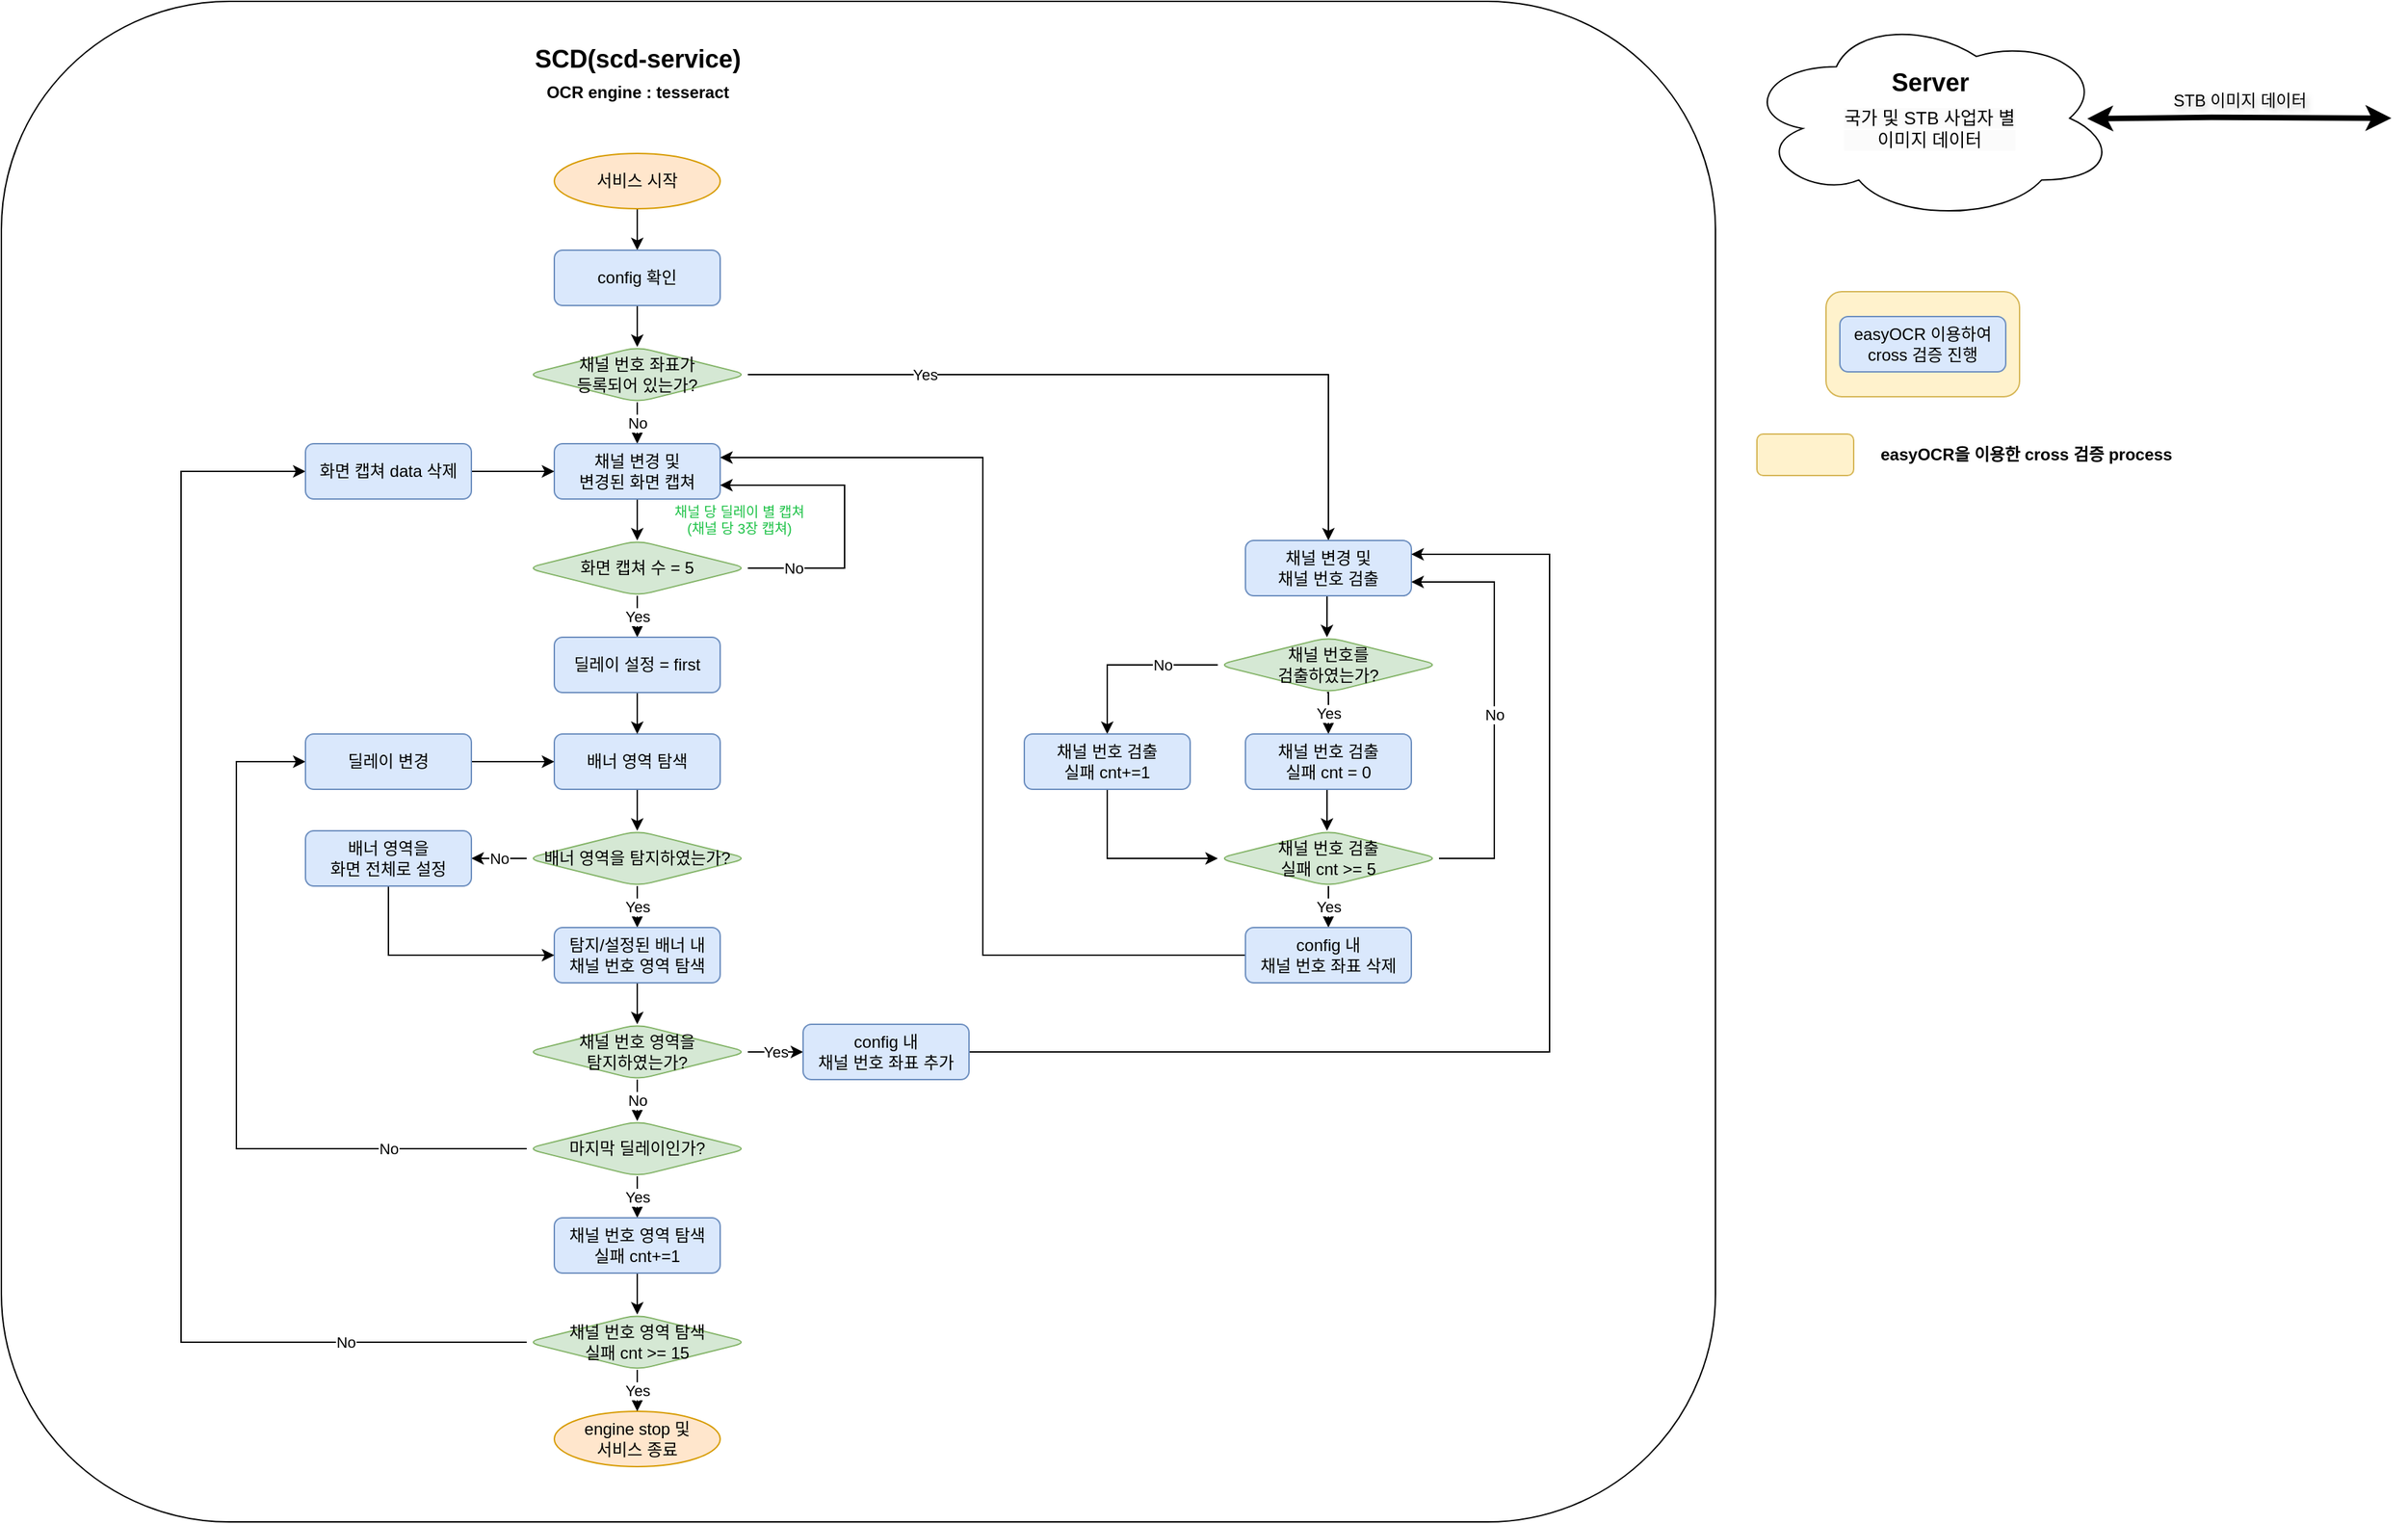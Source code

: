 <mxfile version="26.2.8">
  <diagram name="페이지-1" id="b8eCybg1pRbkd13Y90F7">
    <mxGraphModel dx="2933" dy="1365" grid="1" gridSize="10" guides="1" tooltips="1" connect="1" arrows="1" fold="1" page="1" pageScale="1" pageWidth="827" pageHeight="1169" math="0" shadow="0">
      <root>
        <mxCell id="0" />
        <mxCell id="1" parent="0" />
        <mxCell id="FyADekcgpO9czLupaLKr-18" value="&lt;font style=&quot;color: rgb(0, 0, 0);&quot;&gt;STB 이미지 데이터&lt;/font&gt;" style="text;html=1;align=center;verticalAlign=middle;resizable=0;points=[];autosize=1;strokeColor=none;fillColor=none;textShadow=1;fontColor=#3333FF;" parent="1" vertex="1">
          <mxGeometry x="2434" y="96.5" width="130" height="30" as="geometry" />
        </mxCell>
        <mxCell id="FyADekcgpO9czLupaLKr-41" value="" style="endArrow=classic;startArrow=classic;html=1;rounded=0;fontStyle=1;fontSize=15;strokeWidth=4;entryX=0;entryY=0.5;entryDx=0;entryDy=0;" parent="1" edge="1">
          <mxGeometry width="50" height="50" relative="1" as="geometry">
            <mxPoint x="2389" y="124.88" as="sourcePoint" />
            <mxPoint x="2609" y="124.5" as="targetPoint" />
            <Array as="points">
              <mxPoint x="2479" y="123.88" />
            </Array>
          </mxGeometry>
        </mxCell>
        <mxCell id="FyADekcgpO9czLupaLKr-42" value="" style="rounded=1;whiteSpace=wrap;html=1;fillColor=#fff2cc;strokeColor=#d6b656;" parent="1" vertex="1">
          <mxGeometry x="2200" y="250" width="140" height="76" as="geometry" />
        </mxCell>
        <mxCell id="FyADekcgpO9czLupaLKr-43" value="&lt;br&gt;&lt;font style=&quot;forced-color-adjust: none; color: rgb(0, 0, 0); font-family: Helvetica; font-size: 13px; font-style: normal; font-variant-ligatures: normal; font-variant-caps: normal; letter-spacing: normal; orphans: 2; text-indent: 0px; text-transform: none; widows: 2; word-spacing: 0px; -webkit-text-stroke-width: 0px; white-space: normal; background-color: rgb(251, 251, 251); text-decoration-thickness: initial; text-decoration-style: initial; text-decoration-color: initial;&quot;&gt;국가 및 STB 사업자 별&lt;/font&gt;&lt;div style=&quot;forced-color-adjust: none; color: rgb(0, 0, 0); font-family: Helvetica; font-size: 13px; font-style: normal; font-variant-ligatures: normal; font-variant-caps: normal; letter-spacing: normal; orphans: 2; text-indent: 0px; text-transform: none; widows: 2; word-spacing: 0px; -webkit-text-stroke-width: 0px; white-space: normal; background-color: rgb(251, 251, 251); text-decoration-thickness: initial; text-decoration-style: initial; text-decoration-color: initial;&quot;&gt;&lt;font style=&quot;forced-color-adjust: none;&quot;&gt;이미지 데이터&lt;/font&gt;&lt;/div&gt;" style="ellipse;shape=cloud;whiteSpace=wrap;html=1;fontStyle=0;align=center;labelPosition=center;verticalLabelPosition=middle;verticalAlign=middle;" parent="1" vertex="1">
          <mxGeometry x="2140" y="50" width="270" height="149" as="geometry" />
        </mxCell>
        <mxCell id="FyADekcgpO9czLupaLKr-44" value="Server" style="text;html=1;align=center;verticalAlign=middle;resizable=0;points=[];autosize=1;strokeColor=none;fillColor=none;fontSize=18;fontStyle=1" parent="1" vertex="1">
          <mxGeometry x="2235" y="79" width="80" height="40" as="geometry" />
        </mxCell>
        <mxCell id="FyADekcgpO9czLupaLKr-47" value="easyOCR 이용하여 cross 검증 진행" style="rounded=1;whiteSpace=wrap;html=1;fontSize=12;glass=0;strokeWidth=1;shadow=0;fillColor=#dae8fc;strokeColor=#6c8ebf;" parent="1" vertex="1">
          <mxGeometry x="2210" y="268" width="120" height="40" as="geometry" />
        </mxCell>
        <mxCell id="FyADekcgpO9czLupaLKr-50" value="&lt;span style=&quot;font-weight: 700; text-wrap-mode: nowrap;&quot;&gt;&lt;font&gt;easyOCR을 이용한 cross 검증 process&lt;/font&gt;&lt;/span&gt;" style="text;html=1;align=center;verticalAlign=middle;whiteSpace=wrap;rounded=0;" parent="1" vertex="1">
          <mxGeometry x="2215" y="353" width="260" height="30" as="geometry" />
        </mxCell>
        <mxCell id="FyADekcgpO9czLupaLKr-51" value="" style="rounded=1;whiteSpace=wrap;html=1;fillColor=#fff2cc;strokeColor=#d6b656;" parent="1" vertex="1">
          <mxGeometry x="2150" y="353" width="70" height="30" as="geometry" />
        </mxCell>
        <mxCell id="jq5Cw4l_4Pwur3XnHgnu-114" value="" style="rounded=1;whiteSpace=wrap;html=1;" vertex="1" parent="1">
          <mxGeometry x="880" y="40" width="1240" height="1100" as="geometry" />
        </mxCell>
        <mxCell id="jq5Cw4l_4Pwur3XnHgnu-115" style="edgeStyle=orthogonalEdgeStyle;rounded=0;orthogonalLoop=1;jettySize=auto;html=1;exitX=0.5;exitY=1;exitDx=0;exitDy=0;entryX=0.5;entryY=0;entryDx=0;entryDy=0;" edge="1" parent="1" source="jq5Cw4l_4Pwur3XnHgnu-116" target="jq5Cw4l_4Pwur3XnHgnu-118">
          <mxGeometry relative="1" as="geometry" />
        </mxCell>
        <mxCell id="jq5Cw4l_4Pwur3XnHgnu-116" value="서비스 시작" style="ellipse;whiteSpace=wrap;html=1;fillColor=#ffe6cc;strokeColor=#d79b00;" vertex="1" parent="1">
          <mxGeometry x="1280" y="150" width="120" height="40" as="geometry" />
        </mxCell>
        <mxCell id="jq5Cw4l_4Pwur3XnHgnu-117" style="edgeStyle=orthogonalEdgeStyle;rounded=0;orthogonalLoop=1;jettySize=auto;html=1;exitX=0.5;exitY=1;exitDx=0;exitDy=0;entryX=0.5;entryY=0;entryDx=0;entryDy=0;" edge="1" parent="1" source="jq5Cw4l_4Pwur3XnHgnu-118" target="jq5Cw4l_4Pwur3XnHgnu-121">
          <mxGeometry relative="1" as="geometry" />
        </mxCell>
        <mxCell id="jq5Cw4l_4Pwur3XnHgnu-118" value="config 확인" style="rounded=1;whiteSpace=wrap;html=1;fontSize=12;glass=0;strokeWidth=1;shadow=0;fillColor=#dae8fc;strokeColor=#6c8ebf;" vertex="1" parent="1">
          <mxGeometry x="1280" y="220" width="120" height="40" as="geometry" />
        </mxCell>
        <mxCell id="jq5Cw4l_4Pwur3XnHgnu-119" value="No" style="edgeStyle=orthogonalEdgeStyle;rounded=0;orthogonalLoop=1;jettySize=auto;html=1;exitX=0.5;exitY=1;exitDx=0;exitDy=0;entryX=0.5;entryY=0;entryDx=0;entryDy=0;" edge="1" parent="1" source="jq5Cw4l_4Pwur3XnHgnu-121" target="jq5Cw4l_4Pwur3XnHgnu-123">
          <mxGeometry relative="1" as="geometry" />
        </mxCell>
        <mxCell id="jq5Cw4l_4Pwur3XnHgnu-191" value="Yes" style="edgeStyle=orthogonalEdgeStyle;rounded=0;orthogonalLoop=1;jettySize=auto;html=1;exitX=1;exitY=0.5;exitDx=0;exitDy=0;" edge="1" parent="1" source="jq5Cw4l_4Pwur3XnHgnu-121" target="jq5Cw4l_4Pwur3XnHgnu-159">
          <mxGeometry x="-0.528" relative="1" as="geometry">
            <mxPoint as="offset" />
          </mxGeometry>
        </mxCell>
        <mxCell id="jq5Cw4l_4Pwur3XnHgnu-121" value="채널 번호 좌표가&lt;div&gt;등록되어 있는가?&lt;/div&gt;" style="rhombus;whiteSpace=wrap;html=1;rounded=1;fillColor=#d5e8d4;strokeColor=#82b366;" vertex="1" parent="1">
          <mxGeometry x="1260" y="290" width="160" height="40" as="geometry" />
        </mxCell>
        <mxCell id="jq5Cw4l_4Pwur3XnHgnu-122" style="edgeStyle=orthogonalEdgeStyle;rounded=0;orthogonalLoop=1;jettySize=auto;html=1;exitX=0.5;exitY=1;exitDx=0;exitDy=0;entryX=0.5;entryY=0;entryDx=0;entryDy=0;" edge="1" parent="1" source="jq5Cw4l_4Pwur3XnHgnu-123" target="jq5Cw4l_4Pwur3XnHgnu-129">
          <mxGeometry relative="1" as="geometry" />
        </mxCell>
        <mxCell id="jq5Cw4l_4Pwur3XnHgnu-123" value="채널 변경 및&lt;div&gt;변경된 화면 캡쳐&lt;/div&gt;" style="rounded=1;whiteSpace=wrap;html=1;fontSize=12;glass=0;strokeWidth=1;shadow=0;fillColor=#dae8fc;strokeColor=#6c8ebf;" vertex="1" parent="1">
          <mxGeometry x="1280" y="360" width="120" height="40" as="geometry" />
        </mxCell>
        <mxCell id="jq5Cw4l_4Pwur3XnHgnu-124" style="edgeStyle=orthogonalEdgeStyle;rounded=0;orthogonalLoop=1;jettySize=auto;html=1;exitX=0.5;exitY=1;exitDx=0;exitDy=0;entryX=0.5;entryY=0;entryDx=0;entryDy=0;" edge="1" parent="1" source="jq5Cw4l_4Pwur3XnHgnu-125" target="jq5Cw4l_4Pwur3XnHgnu-132">
          <mxGeometry relative="1" as="geometry" />
        </mxCell>
        <mxCell id="jq5Cw4l_4Pwur3XnHgnu-125" value="&lt;span style=&quot;background-color: transparent; color: light-dark(rgb(0, 0, 0), rgb(255, 255, 255));&quot;&gt;배너 영역 탐색&lt;/span&gt;" style="rounded=1;whiteSpace=wrap;html=1;fontSize=12;glass=0;strokeWidth=1;shadow=0;fillColor=#dae8fc;strokeColor=#6c8ebf;" vertex="1" parent="1">
          <mxGeometry x="1280" y="570" width="120" height="40" as="geometry" />
        </mxCell>
        <mxCell id="jq5Cw4l_4Pwur3XnHgnu-126" value="SCD(scd-service)&lt;br&gt;&lt;div&gt;&lt;div&gt;&lt;font style=&quot;font-size: 12px;&quot;&gt;OCR engine : tesseract&lt;/font&gt;&lt;/div&gt;&lt;/div&gt;" style="text;html=1;align=center;verticalAlign=middle;resizable=0;points=[];autosize=1;strokeColor=none;fillColor=none;fontSize=18;fontStyle=1" vertex="1" parent="1">
          <mxGeometry x="1260" y="63" width="160" height="60" as="geometry" />
        </mxCell>
        <mxCell id="jq5Cw4l_4Pwur3XnHgnu-128" value="Yes" style="edgeStyle=orthogonalEdgeStyle;rounded=0;orthogonalLoop=1;jettySize=auto;html=1;exitX=0.5;exitY=1;exitDx=0;exitDy=0;" edge="1" parent="1" source="jq5Cw4l_4Pwur3XnHgnu-129" target="jq5Cw4l_4Pwur3XnHgnu-144">
          <mxGeometry relative="1" as="geometry" />
        </mxCell>
        <mxCell id="jq5Cw4l_4Pwur3XnHgnu-196" value="No" style="edgeStyle=orthogonalEdgeStyle;rounded=0;orthogonalLoop=1;jettySize=auto;html=1;exitX=1;exitY=0.5;exitDx=0;exitDy=0;entryX=1;entryY=0.75;entryDx=0;entryDy=0;" edge="1" parent="1" source="jq5Cw4l_4Pwur3XnHgnu-129" target="jq5Cw4l_4Pwur3XnHgnu-123">
          <mxGeometry x="-0.7" relative="1" as="geometry">
            <Array as="points">
              <mxPoint x="1490" y="450" />
              <mxPoint x="1490" y="390" />
            </Array>
            <mxPoint as="offset" />
          </mxGeometry>
        </mxCell>
        <mxCell id="jq5Cw4l_4Pwur3XnHgnu-129" value="&lt;div&gt;&lt;span style=&quot;background-color: transparent; color: light-dark(rgb(0, 0, 0), rgb(255, 255, 255));&quot;&gt;화면 캡쳐 수 = 5&lt;/span&gt;&lt;/div&gt;" style="rhombus;whiteSpace=wrap;html=1;rounded=1;fillColor=#d5e8d4;strokeColor=#82b366;" vertex="1" parent="1">
          <mxGeometry x="1260" y="430" width="160" height="40" as="geometry" />
        </mxCell>
        <mxCell id="jq5Cw4l_4Pwur3XnHgnu-130" value="Yes" style="edgeStyle=orthogonalEdgeStyle;rounded=0;orthogonalLoop=1;jettySize=auto;html=1;exitX=0.5;exitY=1;exitDx=0;exitDy=0;" edge="1" parent="1" source="jq5Cw4l_4Pwur3XnHgnu-132" target="jq5Cw4l_4Pwur3XnHgnu-134">
          <mxGeometry relative="1" as="geometry" />
        </mxCell>
        <mxCell id="jq5Cw4l_4Pwur3XnHgnu-173" value="No" style="edgeStyle=orthogonalEdgeStyle;rounded=0;orthogonalLoop=1;jettySize=auto;html=1;exitX=0;exitY=0.5;exitDx=0;exitDy=0;" edge="1" parent="1" source="jq5Cw4l_4Pwur3XnHgnu-132" target="jq5Cw4l_4Pwur3XnHgnu-171">
          <mxGeometry relative="1" as="geometry" />
        </mxCell>
        <mxCell id="jq5Cw4l_4Pwur3XnHgnu-132" value="배너 영역을 탐지하였는가?" style="rhombus;whiteSpace=wrap;html=1;rounded=1;fillColor=#d5e8d4;strokeColor=#82b366;" vertex="1" parent="1">
          <mxGeometry x="1260" y="640" width="160" height="40" as="geometry" />
        </mxCell>
        <mxCell id="jq5Cw4l_4Pwur3XnHgnu-133" style="edgeStyle=orthogonalEdgeStyle;rounded=0;orthogonalLoop=1;jettySize=auto;html=1;exitX=0.5;exitY=1;exitDx=0;exitDy=0;entryX=0.5;entryY=0;entryDx=0;entryDy=0;" edge="1" parent="1" source="jq5Cw4l_4Pwur3XnHgnu-134" target="jq5Cw4l_4Pwur3XnHgnu-139">
          <mxGeometry relative="1" as="geometry" />
        </mxCell>
        <mxCell id="jq5Cw4l_4Pwur3XnHgnu-134" value="탐지/설정된 배너 내&lt;div&gt;채널 번호 영역 탐색&lt;/div&gt;" style="rounded=1;whiteSpace=wrap;html=1;fontSize=12;glass=0;strokeWidth=1;shadow=0;fillColor=#dae8fc;strokeColor=#6c8ebf;" vertex="1" parent="1">
          <mxGeometry x="1280" y="710" width="120" height="40" as="geometry" />
        </mxCell>
        <mxCell id="jq5Cw4l_4Pwur3XnHgnu-137" value="No" style="edgeStyle=orthogonalEdgeStyle;rounded=0;orthogonalLoop=1;jettySize=auto;html=1;exitX=0.5;exitY=1;exitDx=0;exitDy=0;entryX=0.5;entryY=0;entryDx=0;entryDy=0;" edge="1" parent="1" source="jq5Cw4l_4Pwur3XnHgnu-139" target="jq5Cw4l_4Pwur3XnHgnu-150">
          <mxGeometry relative="1" as="geometry" />
        </mxCell>
        <mxCell id="jq5Cw4l_4Pwur3XnHgnu-182" value="Yes" style="edgeStyle=orthogonalEdgeStyle;rounded=0;orthogonalLoop=1;jettySize=auto;html=1;exitX=1;exitY=0.5;exitDx=0;exitDy=0;" edge="1" parent="1" source="jq5Cw4l_4Pwur3XnHgnu-139" target="jq5Cw4l_4Pwur3XnHgnu-181">
          <mxGeometry relative="1" as="geometry" />
        </mxCell>
        <mxCell id="jq5Cw4l_4Pwur3XnHgnu-139" value="채널 번호 영역을&lt;div&gt;탐지하였는가?&lt;/div&gt;" style="rhombus;whiteSpace=wrap;html=1;rounded=1;fillColor=#d5e8d4;strokeColor=#82b366;" vertex="1" parent="1">
          <mxGeometry x="1260" y="780" width="160" height="40" as="geometry" />
        </mxCell>
        <mxCell id="jq5Cw4l_4Pwur3XnHgnu-142" value="&lt;span style=&quot;text-wrap-mode: nowrap;&quot;&gt;&lt;span&gt;채널 당 딜레이 별 캡쳐&lt;/span&gt;&lt;/span&gt;&lt;div&gt;&lt;span style=&quot;text-wrap-mode: nowrap;&quot;&gt;&lt;span&gt;(채널 당 3장 캡쳐)&lt;/span&gt;&lt;/span&gt;&lt;/div&gt;" style="text;html=1;align=center;verticalAlign=middle;whiteSpace=wrap;rounded=0;fontStyle=0;fontSize=10;fontColor=light-dark(#1ac144, #ededed);" vertex="1" parent="1">
          <mxGeometry x="1349" y="400" width="130" height="30" as="geometry" />
        </mxCell>
        <mxCell id="jq5Cw4l_4Pwur3XnHgnu-143" style="edgeStyle=orthogonalEdgeStyle;rounded=0;orthogonalLoop=1;jettySize=auto;html=1;exitX=0.5;exitY=1;exitDx=0;exitDy=0;entryX=0.5;entryY=0;entryDx=0;entryDy=0;" edge="1" parent="1" source="jq5Cw4l_4Pwur3XnHgnu-144" target="jq5Cw4l_4Pwur3XnHgnu-125">
          <mxGeometry relative="1" as="geometry" />
        </mxCell>
        <mxCell id="jq5Cw4l_4Pwur3XnHgnu-144" value="딜레이 설정 = first" style="rounded=1;whiteSpace=wrap;html=1;fontSize=12;glass=0;strokeWidth=1;shadow=0;fillColor=#dae8fc;strokeColor=#6c8ebf;" vertex="1" parent="1">
          <mxGeometry x="1280" y="500" width="120" height="40" as="geometry" />
        </mxCell>
        <mxCell id="jq5Cw4l_4Pwur3XnHgnu-147" value="engine stop 및&lt;div&gt;서비스 종료&lt;/div&gt;" style="ellipse;whiteSpace=wrap;html=1;fillColor=#ffe6cc;strokeColor=#d79b00;" vertex="1" parent="1">
          <mxGeometry x="1280" y="1060" width="120" height="40" as="geometry" />
        </mxCell>
        <mxCell id="jq5Cw4l_4Pwur3XnHgnu-149" value="Yes" style="edgeStyle=orthogonalEdgeStyle;rounded=0;orthogonalLoop=1;jettySize=auto;html=1;exitX=0.5;exitY=1;exitDx=0;exitDy=0;entryX=0.5;entryY=0;entryDx=0;entryDy=0;" edge="1" parent="1" source="jq5Cw4l_4Pwur3XnHgnu-150" target="jq5Cw4l_4Pwur3XnHgnu-152">
          <mxGeometry relative="1" as="geometry" />
        </mxCell>
        <mxCell id="jq5Cw4l_4Pwur3XnHgnu-175" value="No" style="edgeStyle=orthogonalEdgeStyle;rounded=0;orthogonalLoop=1;jettySize=auto;html=1;exitX=0;exitY=0.5;exitDx=0;exitDy=0;entryX=0;entryY=0.5;entryDx=0;entryDy=0;" edge="1" parent="1" source="jq5Cw4l_4Pwur3XnHgnu-150" target="jq5Cw4l_4Pwur3XnHgnu-172">
          <mxGeometry x="-0.625" relative="1" as="geometry">
            <Array as="points">
              <mxPoint x="1050" y="870" />
              <mxPoint x="1050" y="590" />
            </Array>
            <mxPoint x="1" as="offset" />
          </mxGeometry>
        </mxCell>
        <mxCell id="jq5Cw4l_4Pwur3XnHgnu-150" value="마지막 딜레이인가?" style="rhombus;whiteSpace=wrap;html=1;rounded=1;fillColor=#d5e8d4;strokeColor=#82b366;" vertex="1" parent="1">
          <mxGeometry x="1260" y="850" width="160" height="40" as="geometry" />
        </mxCell>
        <mxCell id="jq5Cw4l_4Pwur3XnHgnu-151" style="edgeStyle=orthogonalEdgeStyle;rounded=0;orthogonalLoop=1;jettySize=auto;html=1;exitX=0.5;exitY=1;exitDx=0;exitDy=0;entryX=0.5;entryY=0;entryDx=0;entryDy=0;" edge="1" parent="1" source="jq5Cw4l_4Pwur3XnHgnu-152" target="jq5Cw4l_4Pwur3XnHgnu-155">
          <mxGeometry relative="1" as="geometry" />
        </mxCell>
        <mxCell id="jq5Cw4l_4Pwur3XnHgnu-152" value="채널 번호 영역 탐색&lt;div&gt;실패 cnt+=1&lt;/div&gt;" style="rounded=1;whiteSpace=wrap;html=1;fontSize=12;glass=0;strokeWidth=1;shadow=0;fillColor=#dae8fc;strokeColor=#6c8ebf;" vertex="1" parent="1">
          <mxGeometry x="1280" y="920" width="120" height="40" as="geometry" />
        </mxCell>
        <mxCell id="jq5Cw4l_4Pwur3XnHgnu-153" value="Yes" style="edgeStyle=orthogonalEdgeStyle;rounded=0;orthogonalLoop=1;jettySize=auto;html=1;exitX=0.5;exitY=1;exitDx=0;exitDy=0;" edge="1" parent="1" source="jq5Cw4l_4Pwur3XnHgnu-155" target="jq5Cw4l_4Pwur3XnHgnu-147">
          <mxGeometry relative="1" as="geometry" />
        </mxCell>
        <mxCell id="jq5Cw4l_4Pwur3XnHgnu-178" value="No" style="edgeStyle=orthogonalEdgeStyle;rounded=0;orthogonalLoop=1;jettySize=auto;html=1;exitX=0;exitY=0.5;exitDx=0;exitDy=0;entryX=0;entryY=0.5;entryDx=0;entryDy=0;" edge="1" parent="1" source="jq5Cw4l_4Pwur3XnHgnu-155" target="jq5Cw4l_4Pwur3XnHgnu-177">
          <mxGeometry x="-0.732" relative="1" as="geometry">
            <Array as="points">
              <mxPoint x="1010" y="1010" />
              <mxPoint x="1010" y="380" />
            </Array>
            <mxPoint x="-1" as="offset" />
          </mxGeometry>
        </mxCell>
        <mxCell id="jq5Cw4l_4Pwur3XnHgnu-155" value="&lt;div&gt;채널 번호 영역 탐색&lt;/div&gt;&lt;div&gt;&lt;span style=&quot;background-color: transparent; color: light-dark(rgb(0, 0, 0), rgb(255, 255, 255));&quot;&gt;실패 cnt &amp;gt;= 15&lt;/span&gt;&lt;/div&gt;" style="rhombus;whiteSpace=wrap;html=1;rounded=1;fillColor=#d5e8d4;strokeColor=#82b366;" vertex="1" parent="1">
          <mxGeometry x="1260" y="990" width="160" height="40" as="geometry" />
        </mxCell>
        <mxCell id="jq5Cw4l_4Pwur3XnHgnu-158" style="edgeStyle=orthogonalEdgeStyle;rounded=0;orthogonalLoop=1;jettySize=auto;html=1;exitX=0.5;exitY=1;exitDx=0;exitDy=0;" edge="1" parent="1" source="jq5Cw4l_4Pwur3XnHgnu-159">
          <mxGeometry relative="1" as="geometry">
            <mxPoint x="1838.97" y="500.008" as="targetPoint" />
          </mxGeometry>
        </mxCell>
        <mxCell id="jq5Cw4l_4Pwur3XnHgnu-159" value="채널 변경 및&lt;div&gt;채널 번호 검출&lt;/div&gt;" style="rounded=1;whiteSpace=wrap;html=1;fontSize=12;glass=0;strokeWidth=1;shadow=0;fillColor=#dae8fc;strokeColor=#6c8ebf;" vertex="1" parent="1">
          <mxGeometry x="1780" y="430" width="120" height="40" as="geometry" />
        </mxCell>
        <mxCell id="jq5Cw4l_4Pwur3XnHgnu-160" value="Yes" style="edgeStyle=orthogonalEdgeStyle;rounded=0;orthogonalLoop=1;jettySize=auto;html=1;exitX=0.5;exitY=1;exitDx=0;exitDy=0;entryX=0.5;entryY=0;entryDx=0;entryDy=0;" edge="1" parent="1" target="jq5Cw4l_4Pwur3XnHgnu-164">
          <mxGeometry relative="1" as="geometry">
            <mxPoint x="1839.0" y="540" as="sourcePoint" />
          </mxGeometry>
        </mxCell>
        <mxCell id="jq5Cw4l_4Pwur3XnHgnu-188" value="No" style="edgeStyle=orthogonalEdgeStyle;rounded=0;orthogonalLoop=1;jettySize=auto;html=1;exitX=0;exitY=0.5;exitDx=0;exitDy=0;" edge="1" parent="1" source="jq5Cw4l_4Pwur3XnHgnu-162" target="jq5Cw4l_4Pwur3XnHgnu-187">
          <mxGeometry x="-0.385" relative="1" as="geometry">
            <mxPoint as="offset" />
          </mxGeometry>
        </mxCell>
        <mxCell id="jq5Cw4l_4Pwur3XnHgnu-162" value="채널 번호를&lt;div&gt;검출하였는가?&lt;/div&gt;" style="rhombus;whiteSpace=wrap;html=1;rounded=1;fillColor=#d5e8d4;strokeColor=#82b366;" vertex="1" parent="1">
          <mxGeometry x="1760" y="500" width="160" height="40" as="geometry" />
        </mxCell>
        <mxCell id="jq5Cw4l_4Pwur3XnHgnu-163" style="edgeStyle=orthogonalEdgeStyle;rounded=0;orthogonalLoop=1;jettySize=auto;html=1;exitX=0.5;exitY=1;exitDx=0;exitDy=0;entryX=0.5;entryY=0;entryDx=0;entryDy=0;" edge="1" parent="1" source="jq5Cw4l_4Pwur3XnHgnu-164">
          <mxGeometry relative="1" as="geometry">
            <mxPoint x="1839.0" y="640" as="targetPoint" />
          </mxGeometry>
        </mxCell>
        <mxCell id="jq5Cw4l_4Pwur3XnHgnu-164" value="채널 번호 검출&lt;div&gt;실패 cnt = 0&lt;/div&gt;" style="rounded=1;whiteSpace=wrap;html=1;fontSize=12;glass=0;strokeWidth=1;shadow=0;fillColor=#dae8fc;strokeColor=#6c8ebf;" vertex="1" parent="1">
          <mxGeometry x="1780" y="570" width="120" height="40" as="geometry" />
        </mxCell>
        <mxCell id="jq5Cw4l_4Pwur3XnHgnu-190" value="No" style="edgeStyle=orthogonalEdgeStyle;rounded=0;orthogonalLoop=1;jettySize=auto;html=1;exitX=1;exitY=0.5;exitDx=0;exitDy=0;entryX=1;entryY=0.75;entryDx=0;entryDy=0;" edge="1" parent="1" source="jq5Cw4l_4Pwur3XnHgnu-167" target="jq5Cw4l_4Pwur3XnHgnu-159">
          <mxGeometry x="-0.037" relative="1" as="geometry">
            <mxPoint x="1910" y="450" as="targetPoint" />
            <Array as="points">
              <mxPoint x="1960" y="660" />
              <mxPoint x="1960" y="460" />
            </Array>
            <mxPoint as="offset" />
          </mxGeometry>
        </mxCell>
        <mxCell id="jq5Cw4l_4Pwur3XnHgnu-193" value="Yes" style="edgeStyle=orthogonalEdgeStyle;rounded=0;orthogonalLoop=1;jettySize=auto;html=1;exitX=0.5;exitY=1;exitDx=0;exitDy=0;" edge="1" parent="1" source="jq5Cw4l_4Pwur3XnHgnu-167" target="jq5Cw4l_4Pwur3XnHgnu-192">
          <mxGeometry relative="1" as="geometry" />
        </mxCell>
        <mxCell id="jq5Cw4l_4Pwur3XnHgnu-167" value="&lt;div&gt;채널 번호 검출&lt;/div&gt;실패 cnt &amp;gt;= 5" style="rhombus;whiteSpace=wrap;html=1;rounded=1;fillColor=#d5e8d4;strokeColor=#82b366;" vertex="1" parent="1">
          <mxGeometry x="1760" y="640" width="160" height="40" as="geometry" />
        </mxCell>
        <mxCell id="jq5Cw4l_4Pwur3XnHgnu-174" style="edgeStyle=orthogonalEdgeStyle;rounded=0;orthogonalLoop=1;jettySize=auto;html=1;exitX=0.5;exitY=1;exitDx=0;exitDy=0;entryX=0;entryY=0.5;entryDx=0;entryDy=0;" edge="1" parent="1" source="jq5Cw4l_4Pwur3XnHgnu-171" target="jq5Cw4l_4Pwur3XnHgnu-134">
          <mxGeometry relative="1" as="geometry" />
        </mxCell>
        <mxCell id="jq5Cw4l_4Pwur3XnHgnu-171" value="배너 영역을&lt;div&gt;화면 전체로 설정&lt;/div&gt;" style="rounded=1;whiteSpace=wrap;html=1;fontSize=12;glass=0;strokeWidth=1;shadow=0;fillColor=#dae8fc;strokeColor=#6c8ebf;" vertex="1" parent="1">
          <mxGeometry x="1100" y="640" width="120" height="40" as="geometry" />
        </mxCell>
        <mxCell id="jq5Cw4l_4Pwur3XnHgnu-176" style="edgeStyle=orthogonalEdgeStyle;rounded=0;orthogonalLoop=1;jettySize=auto;html=1;exitX=1;exitY=0.5;exitDx=0;exitDy=0;" edge="1" parent="1" source="jq5Cw4l_4Pwur3XnHgnu-172" target="jq5Cw4l_4Pwur3XnHgnu-125">
          <mxGeometry relative="1" as="geometry" />
        </mxCell>
        <mxCell id="jq5Cw4l_4Pwur3XnHgnu-172" value="딜레이 변경" style="rounded=1;whiteSpace=wrap;html=1;fontSize=12;glass=0;strokeWidth=1;shadow=0;fillColor=#dae8fc;strokeColor=#6c8ebf;" vertex="1" parent="1">
          <mxGeometry x="1100" y="570" width="120" height="40" as="geometry" />
        </mxCell>
        <mxCell id="jq5Cw4l_4Pwur3XnHgnu-179" style="edgeStyle=orthogonalEdgeStyle;rounded=0;orthogonalLoop=1;jettySize=auto;html=1;exitX=1;exitY=0.5;exitDx=0;exitDy=0;" edge="1" parent="1" source="jq5Cw4l_4Pwur3XnHgnu-177" target="jq5Cw4l_4Pwur3XnHgnu-123">
          <mxGeometry relative="1" as="geometry" />
        </mxCell>
        <mxCell id="jq5Cw4l_4Pwur3XnHgnu-177" value="화면 캡쳐 data 삭제" style="rounded=1;whiteSpace=wrap;html=1;fontSize=12;glass=0;strokeWidth=1;shadow=0;fillColor=#dae8fc;strokeColor=#6c8ebf;" vertex="1" parent="1">
          <mxGeometry x="1100" y="360" width="120" height="40" as="geometry" />
        </mxCell>
        <mxCell id="jq5Cw4l_4Pwur3XnHgnu-200" style="edgeStyle=orthogonalEdgeStyle;rounded=0;orthogonalLoop=1;jettySize=auto;html=1;exitX=1;exitY=0.5;exitDx=0;exitDy=0;entryX=1;entryY=0.25;entryDx=0;entryDy=0;" edge="1" parent="1" source="jq5Cw4l_4Pwur3XnHgnu-181" target="jq5Cw4l_4Pwur3XnHgnu-159">
          <mxGeometry relative="1" as="geometry">
            <Array as="points">
              <mxPoint x="2000" y="800" />
              <mxPoint x="2000" y="440" />
            </Array>
          </mxGeometry>
        </mxCell>
        <mxCell id="jq5Cw4l_4Pwur3XnHgnu-181" value="config 내&lt;div&gt;채널 번호 좌표 추가&lt;/div&gt;" style="rounded=1;whiteSpace=wrap;html=1;fontSize=12;glass=0;strokeWidth=1;shadow=0;fillColor=#dae8fc;strokeColor=#6c8ebf;" vertex="1" parent="1">
          <mxGeometry x="1460" y="780" width="120" height="40" as="geometry" />
        </mxCell>
        <mxCell id="jq5Cw4l_4Pwur3XnHgnu-189" style="edgeStyle=orthogonalEdgeStyle;rounded=0;orthogonalLoop=1;jettySize=auto;html=1;exitX=0.5;exitY=1;exitDx=0;exitDy=0;entryX=0;entryY=0.5;entryDx=0;entryDy=0;" edge="1" parent="1" source="jq5Cw4l_4Pwur3XnHgnu-187" target="jq5Cw4l_4Pwur3XnHgnu-167">
          <mxGeometry relative="1" as="geometry" />
        </mxCell>
        <mxCell id="jq5Cw4l_4Pwur3XnHgnu-187" value="채널 번호 검출&lt;div&gt;실패 cnt+=1&lt;/div&gt;" style="rounded=1;whiteSpace=wrap;html=1;fontSize=12;glass=0;strokeWidth=1;shadow=0;fillColor=#dae8fc;strokeColor=#6c8ebf;" vertex="1" parent="1">
          <mxGeometry x="1620" y="570" width="120" height="40" as="geometry" />
        </mxCell>
        <mxCell id="jq5Cw4l_4Pwur3XnHgnu-199" style="edgeStyle=orthogonalEdgeStyle;rounded=0;orthogonalLoop=1;jettySize=auto;html=1;exitX=0;exitY=0.5;exitDx=0;exitDy=0;entryX=1;entryY=0.25;entryDx=0;entryDy=0;" edge="1" parent="1" source="jq5Cw4l_4Pwur3XnHgnu-192" target="jq5Cw4l_4Pwur3XnHgnu-123">
          <mxGeometry relative="1" as="geometry">
            <Array as="points">
              <mxPoint x="1590" y="730" />
              <mxPoint x="1590" y="370" />
            </Array>
          </mxGeometry>
        </mxCell>
        <mxCell id="jq5Cw4l_4Pwur3XnHgnu-192" value="config 내&lt;div&gt;채널 번호 좌표 삭제&lt;/div&gt;" style="rounded=1;whiteSpace=wrap;html=1;fontSize=12;glass=0;strokeWidth=1;shadow=0;fillColor=#dae8fc;strokeColor=#6c8ebf;" vertex="1" parent="1">
          <mxGeometry x="1780" y="710" width="120" height="40" as="geometry" />
        </mxCell>
      </root>
    </mxGraphModel>
  </diagram>
</mxfile>
